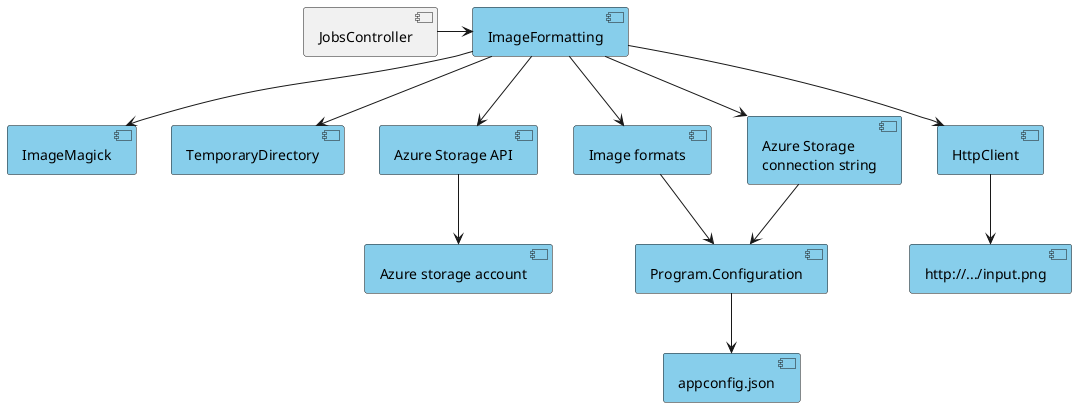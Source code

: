 @startuml

[ImageFormatting] as IF #skyblue
[ImageMagick] #skyblue
[TemporaryDirectory] #skyblue
[Azure Storage API] #skyblue
[Azure storage account] #skyblue
[Image formats] #skyblue
[Azure Storage\nconnection string] #skyblue
[Program.Configuration] #skyblue
[appconfig.json] #skyblue
[HttpClient] #skyblue
[http://.../input.png] as URL #skyblue

[JobsController] -> IF

IF --> [ImageMagick]
IF --> [TemporaryDirectory]
IF --> [Azure Storage API]
[Azure Storage API] --> [Azure storage account]

IF --> [Image formats]
[Image formats] -down-> [Program.Configuration]

IF --> [Azure Storage\nconnection string]
[Azure Storage\nconnection string] -down-> [Program.Configuration]

IF --> [HttpClient]
[HttpClient] --> URL

[Program.Configuration] --> [appconfig.json]

@enduml
